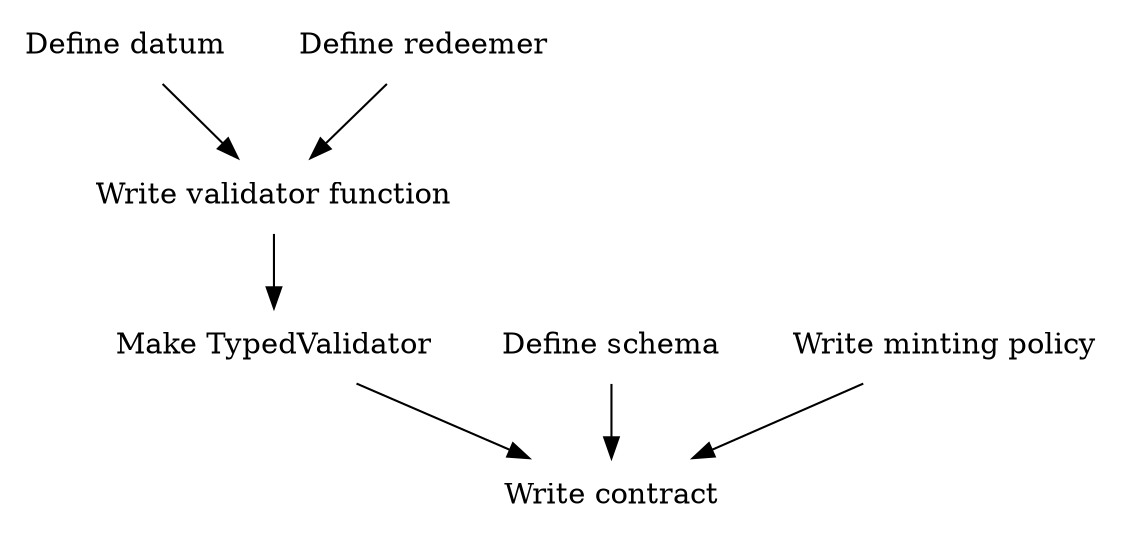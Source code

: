 digraph contract_workflow {
    node [shape = none];
    "Define datum" -> "Write validator function";
    "Define redeemer" -> "Write validator function";
    "Write validator function" -> "Make TypedValidator";
    "Make TypedValidator" -> "Write contract";
    "Define schema" -> "Write contract";
    "Write minting policy" -> "Write contract";
}
